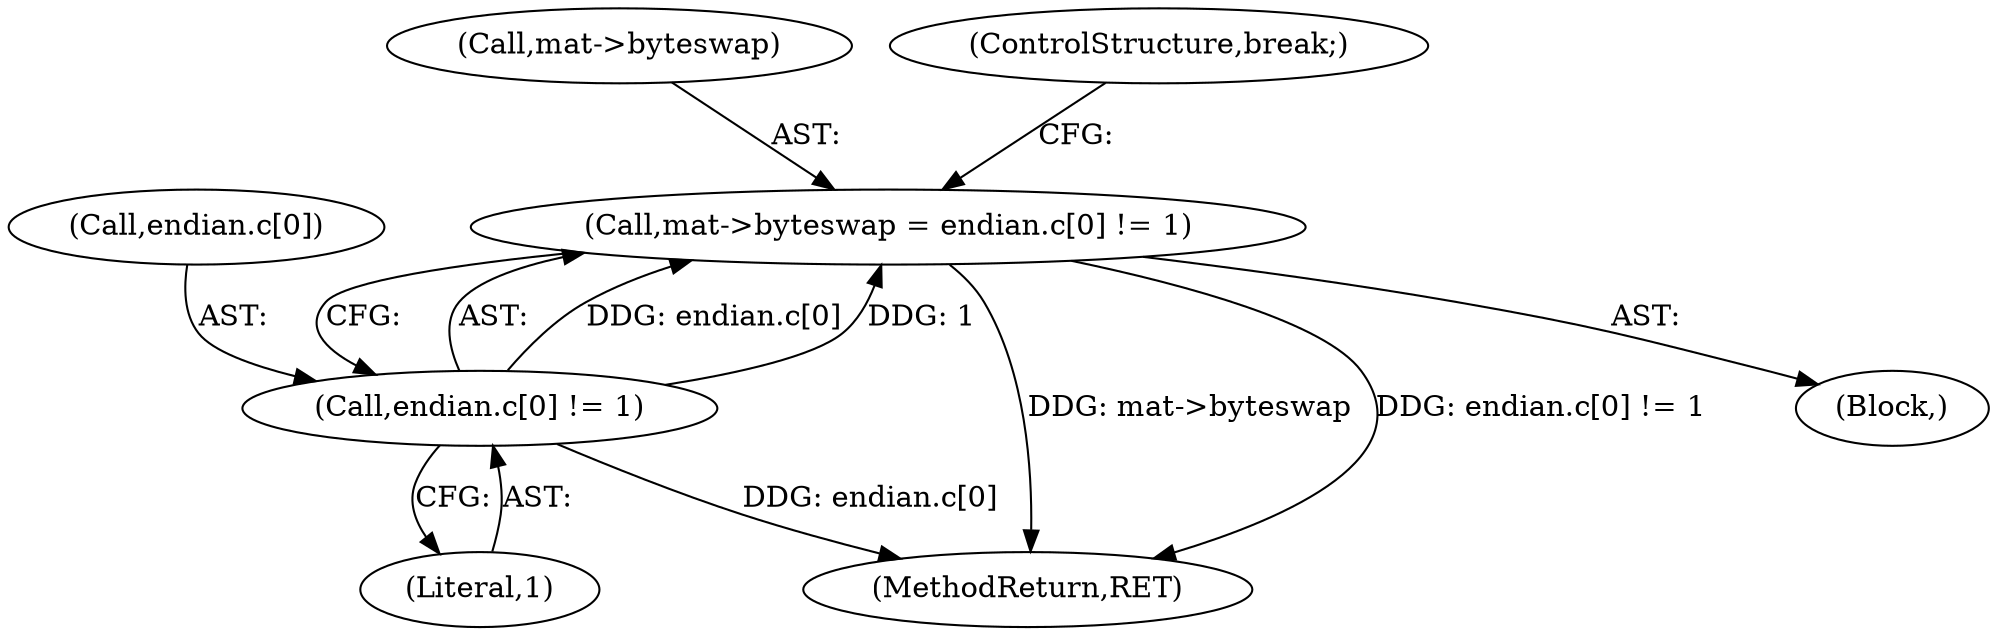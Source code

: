 digraph "0_matio_651a8e28099edb5fbb9e4e1d4d3238848f446c9a@pointer" {
"1000215" [label="(Call,mat->byteswap = endian.c[0] != 1)"];
"1000219" [label="(Call,endian.c[0] != 1)"];
"1000665" [label="(MethodReturn,RET)"];
"1000200" [label="(Block,)"];
"1000216" [label="(Call,mat->byteswap)"];
"1000215" [label="(Call,mat->byteswap = endian.c[0] != 1)"];
"1000219" [label="(Call,endian.c[0] != 1)"];
"1000220" [label="(Call,endian.c[0])"];
"1000225" [label="(Literal,1)"];
"1000226" [label="(ControlStructure,break;)"];
"1000215" -> "1000200"  [label="AST: "];
"1000215" -> "1000219"  [label="CFG: "];
"1000216" -> "1000215"  [label="AST: "];
"1000219" -> "1000215"  [label="AST: "];
"1000226" -> "1000215"  [label="CFG: "];
"1000215" -> "1000665"  [label="DDG: mat->byteswap"];
"1000215" -> "1000665"  [label="DDG: endian.c[0] != 1"];
"1000219" -> "1000215"  [label="DDG: endian.c[0]"];
"1000219" -> "1000215"  [label="DDG: 1"];
"1000219" -> "1000225"  [label="CFG: "];
"1000220" -> "1000219"  [label="AST: "];
"1000225" -> "1000219"  [label="AST: "];
"1000219" -> "1000665"  [label="DDG: endian.c[0]"];
}

